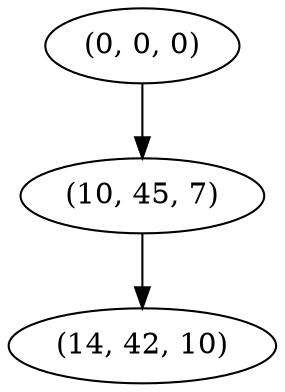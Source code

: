 digraph tree {
    "(0, 0, 0)";
    "(10, 45, 7)";
    "(14, 42, 10)";
    "(0, 0, 0)" -> "(10, 45, 7)";
    "(10, 45, 7)" -> "(14, 42, 10)";
}
